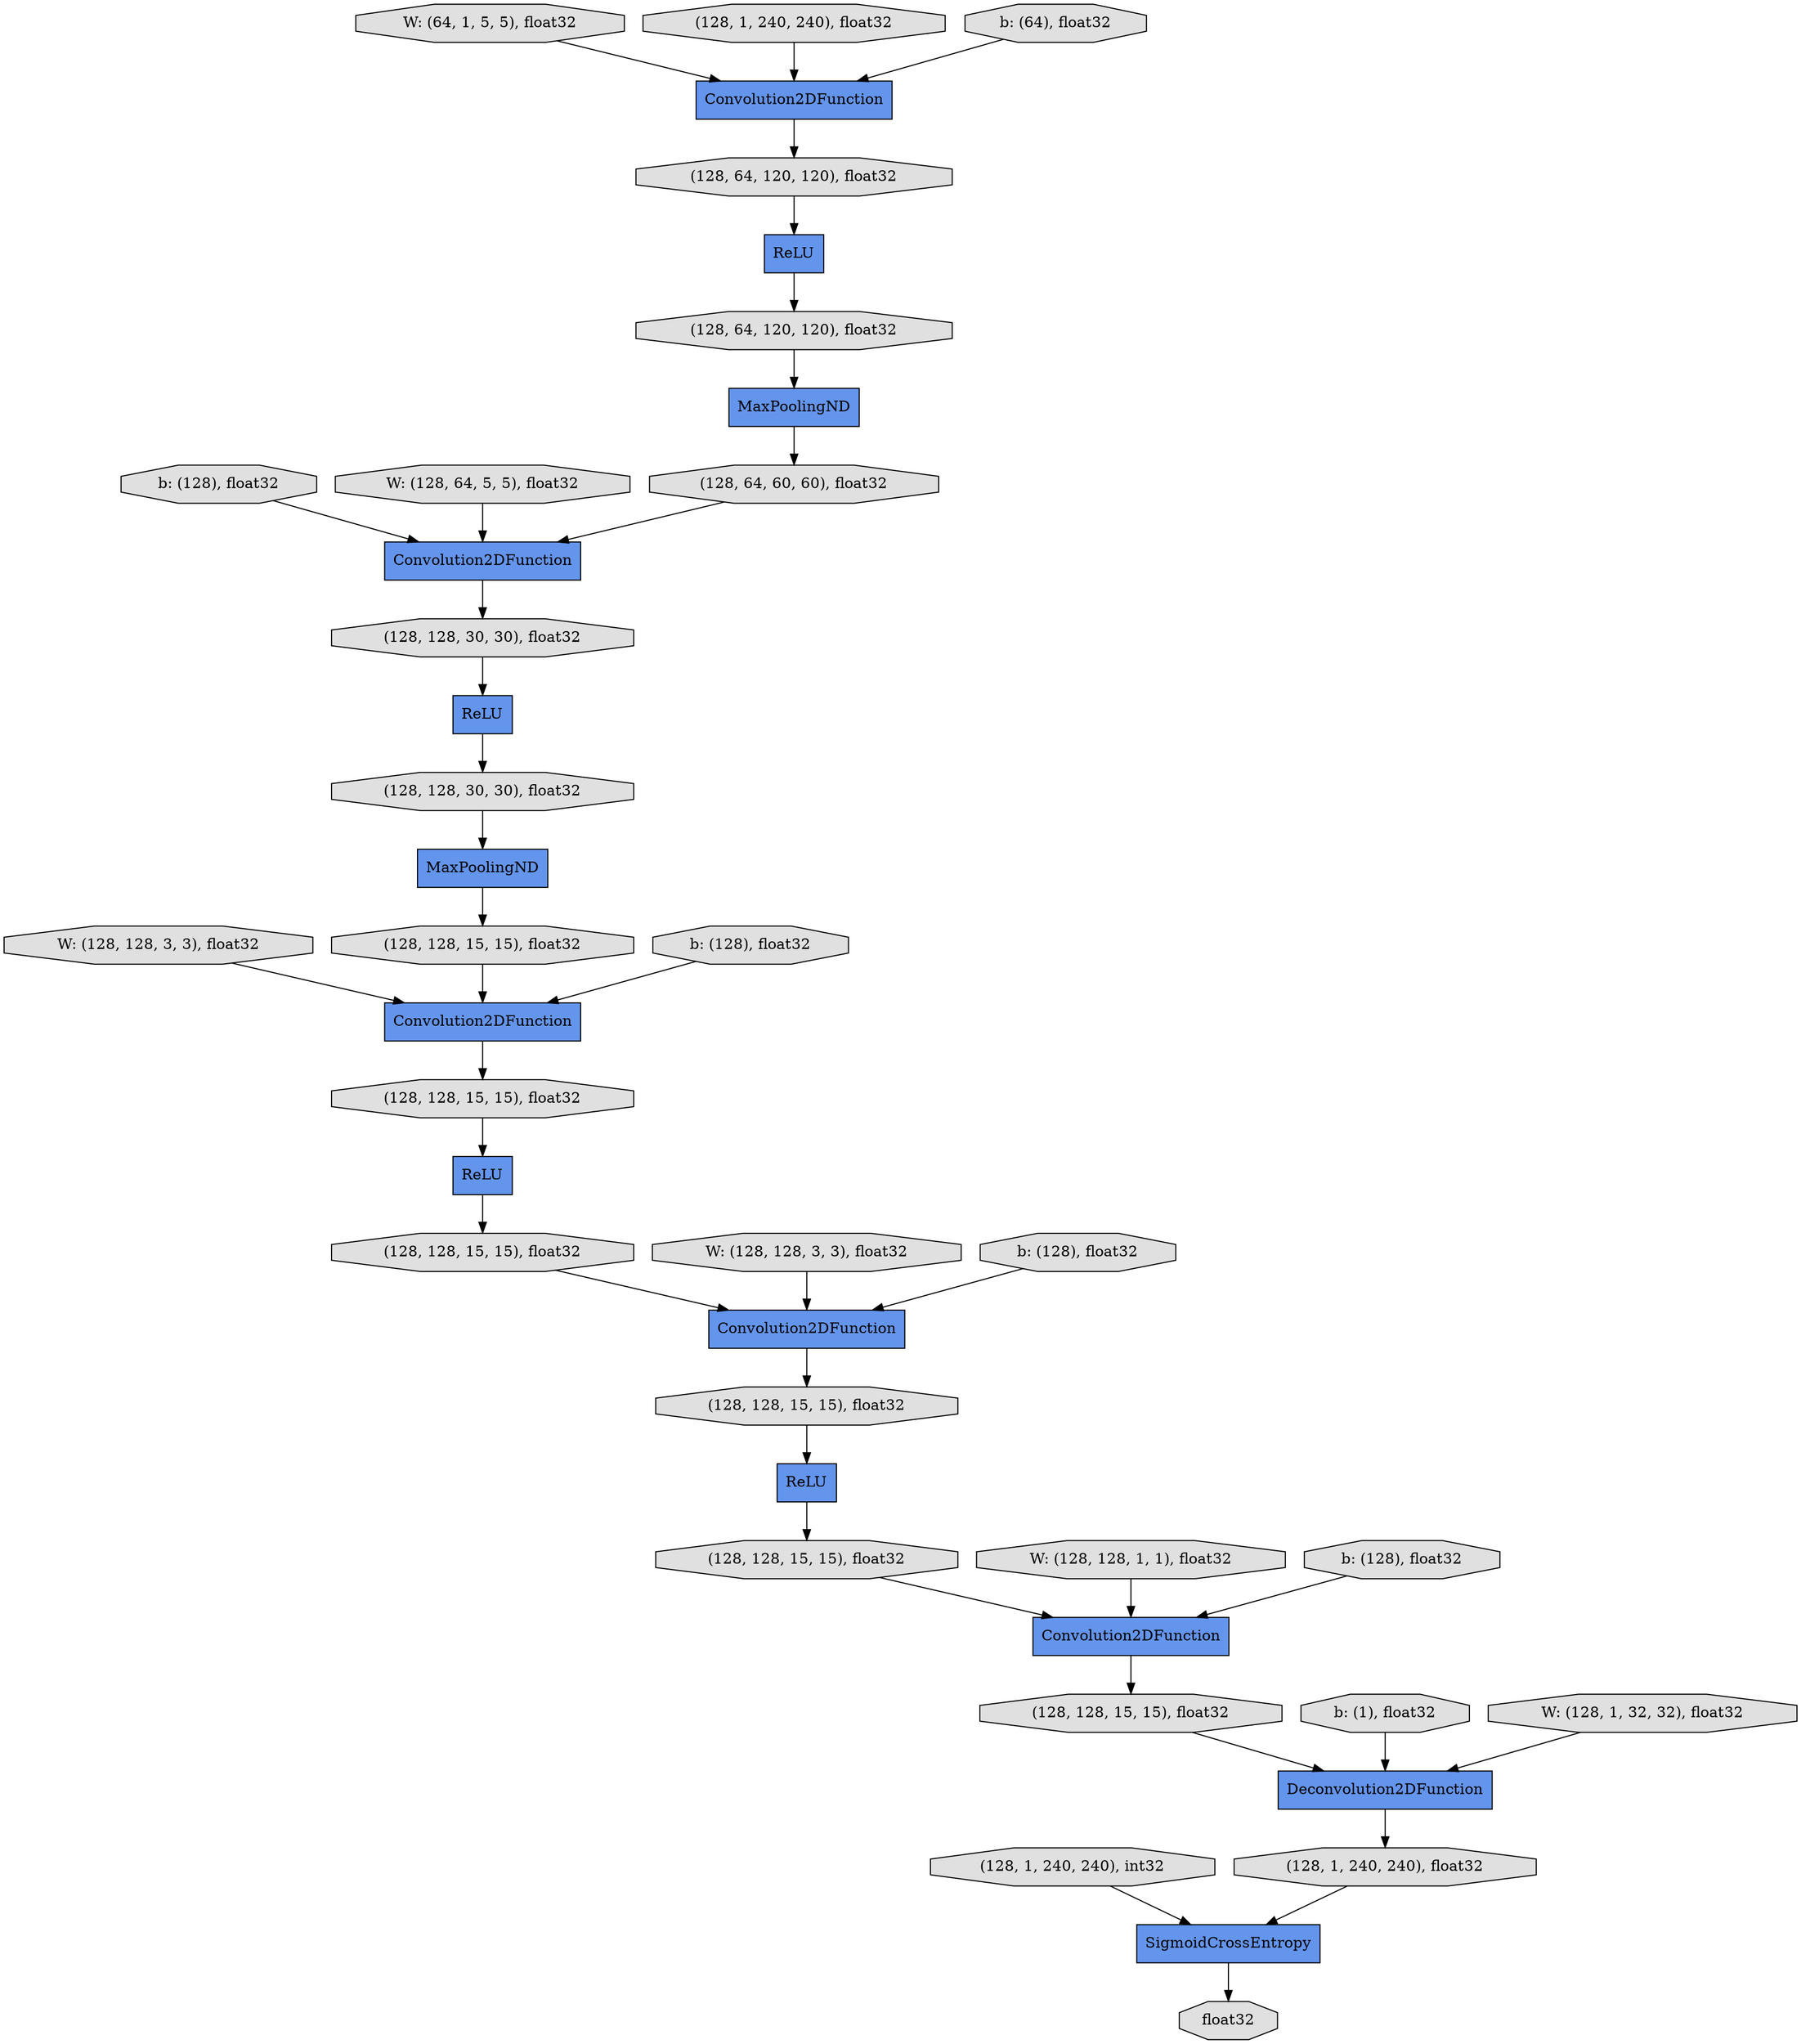 digraph graphname{rankdir=TB;140622785937480 [label="Deconvolution2DFunction",shape="record",fillcolor="#6495ED",style="filled"];140622600091744 [label="W: (64, 1, 5, 5), float32",shape="octagon",fillcolor="#E0E0E0",style="filled"];140622785937760 [label="(128, 128, 15, 15), float32",shape="octagon",fillcolor="#E0E0E0",style="filled"];140622785937984 [label="(128, 128, 15, 15), float32",shape="octagon",fillcolor="#E0E0E0",style="filled"];140622785802816 [label="Convolution2DFunction",shape="record",fillcolor="#6495ED",style="filled"];140622785938152 [label="(128, 1, 240, 240), float32",shape="octagon",fillcolor="#E0E0E0",style="filled"];140622785940224 [label="Convolution2DFunction",shape="record",fillcolor="#6495ED",style="filled"];140622600223488 [label="W: (128, 128, 3, 3), float32",shape="octagon",fillcolor="#E0E0E0",style="filled"];140622785940280 [label="(128, 128, 15, 15), float32",shape="octagon",fillcolor="#E0E0E0",style="filled"];140622363077432 [label="b: (128), float32",shape="octagon",fillcolor="#E0E0E0",style="filled"];140622785938264 [label="(128, 1, 240, 240), int32",shape="octagon",fillcolor="#E0E0E0",style="filled"];140622785940336 [label="ReLU",shape="record",fillcolor="#6495ED",style="filled"];140622785938488 [label="(128, 128, 15, 15), float32",shape="octagon",fillcolor="#E0E0E0",style="filled"];140622785940560 [label="ReLU",shape="record",fillcolor="#6495ED",style="filled"];140622363077824 [label="W: (128, 64, 5, 5), float32",shape="octagon",fillcolor="#E0E0E0",style="filled"];140623450164416 [label="(128, 64, 120, 120), float32",shape="octagon",fillcolor="#E0E0E0",style="filled"];140622785940728 [label="float32",shape="octagon",fillcolor="#E0E0E0",style="filled"];140622785805560 [label="(128, 1, 240, 240), float32",shape="octagon",fillcolor="#E0E0E0",style="filled"];140622812804376 [label="b: (128), float32",shape="octagon",fillcolor="#E0E0E0",style="filled"];140622785731888 [label="MaxPoolingND",shape="record",fillcolor="#6495ED",style="filled"];140622785729872 [label="ReLU",shape="record",fillcolor="#6495ED",style="filled"];140622785940840 [label="(128, 128, 15, 15), float32",shape="octagon",fillcolor="#E0E0E0",style="filled"];140622785805672 [label="Convolution2DFunction",shape="record",fillcolor="#6495ED",style="filled"];140622785938824 [label="SigmoidCrossEntropy",shape="record",fillcolor="#6495ED",style="filled"];140622812806560 [label="W: (128, 128, 3, 3), float32",shape="octagon",fillcolor="#E0E0E0",style="filled"];140622812804600 [label="b: (1), float32",shape="octagon",fillcolor="#E0E0E0",style="filled"];140622785730040 [label="(128, 64, 60, 60), float32",shape="octagon",fillcolor="#E0E0E0",style="filled"];140622785938992 [label="(128, 128, 30, 30), float32",shape="octagon",fillcolor="#E0E0E0",style="filled"];140622785832496 [label="(128, 64, 120, 120), float32",shape="octagon",fillcolor="#E0E0E0",style="filled"];140622785941120 [label="(128, 128, 15, 15), float32",shape="octagon",fillcolor="#E0E0E0",style="filled"];140622785834624 [label="MaxPoolingND",shape="record",fillcolor="#6495ED",style="filled"];140622785906392 [label="ReLU",shape="record",fillcolor="#6495ED",style="filled"];140622812806896 [label="W: (128, 128, 1, 1), float32",shape="octagon",fillcolor="#E0E0E0",style="filled"];140622785941232 [label="Convolution2DFunction",shape="record",fillcolor="#6495ED",style="filled"];140622812804880 [label="W: (128, 1, 32, 32), float32",shape="octagon",fillcolor="#E0E0E0",style="filled"];140622812806952 [label="b: (128), float32",shape="octagon",fillcolor="#E0E0E0",style="filled"];140622785941288 [label="(128, 128, 30, 30), float32",shape="octagon",fillcolor="#E0E0E0",style="filled"];140622812804936 [label="b: (128), float32",shape="octagon",fillcolor="#E0E0E0",style="filled"];140622600093536 [label="b: (64), float32",shape="octagon",fillcolor="#E0E0E0",style="filled"];140622785939440 [label="Convolution2DFunction",shape="record",fillcolor="#6495ED",style="filled"];140622785940224 -> 140622785937984;140622812804600 -> 140622785937480;140622785940840 -> 140622785940224;140622785834624 -> 140622785730040;140622600093536 -> 140622785802816;140622600091744 -> 140622785802816;140622785906392 -> 140622785832496;140622785937984 -> 140622785940560;140622785937480 -> 140622785938152;140622785938152 -> 140622785938824;140622785938992 -> 140622785729872;140622785832496 -> 140622785834624;140622812806952 -> 140622785940224;140622785730040 -> 140622785805672;140622785941288 -> 140622785731888;140622600223488 -> 140622785941232;140622812806560 -> 140622785940224;140622785938488 -> 140622785937480;140622812804880 -> 140622785937480;140622785941120 -> 140622785940336;140623450164416 -> 140622785906392;140622812804936 -> 140622785939440;140622812806896 -> 140622785939440;140622785938824 -> 140622785940728;140622785940280 -> 140622785941232;140622785941232 -> 140622785941120;140622785805560 -> 140622785802816;140622363077824 -> 140622785805672;140622785938264 -> 140622785938824;140622785805672 -> 140622785938992;140622785731888 -> 140622785940280;140622785729872 -> 140622785941288;140622785940336 -> 140622785940840;140622785802816 -> 140623450164416;140622363077432 -> 140622785805672;140622785940560 -> 140622785937760;140622785939440 -> 140622785938488;140622785937760 -> 140622785939440;140622812804376 -> 140622785941232;}